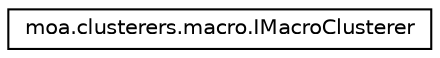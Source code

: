 digraph G
{
  edge [fontname="Helvetica",fontsize="10",labelfontname="Helvetica",labelfontsize="10"];
  node [fontname="Helvetica",fontsize="10",shape=record];
  rankdir=LR;
  Node1 [label="moa.clusterers.macro.IMacroClusterer",height=0.2,width=0.4,color="black", fillcolor="white", style="filled",URL="$interfacemoa_1_1clusterers_1_1macro_1_1IMacroClusterer.html"];
}
